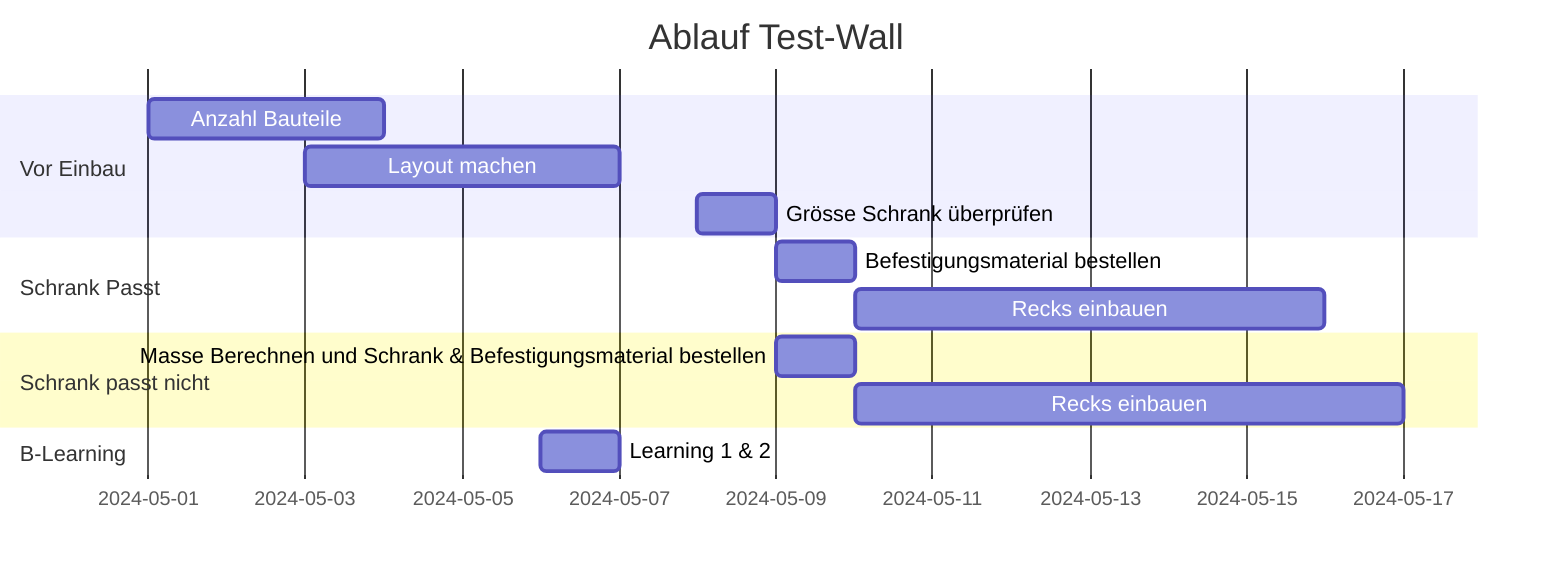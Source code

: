gantt
    title Ablauf Test-Wall
    dateFormat  YYYY-MM-DD
    section Vor Einbau
    Anzahl Bauteile           :a1, 2024-05-01, 3d
    Layout machen     :a2, 2024-05-03  , 4d
    Grösse Schrank überprüfen :a3, 2024-05-08, 1d
    section Schrank Passt
    Befestigungsmaterial bestellen      :b1, 2024-05-09 , 1d
    Recks einbauen      :after b1, 6d
    section Schrank passt nicht
    Masse Berechnen und Schrank & Befestigungsmaterial bestellen :after a3, 1d
    Recks einbauen :c1, after b1, 7d
    section B-Learning
    Learning 1 & 2 :d1, 2024-05-06, 1d